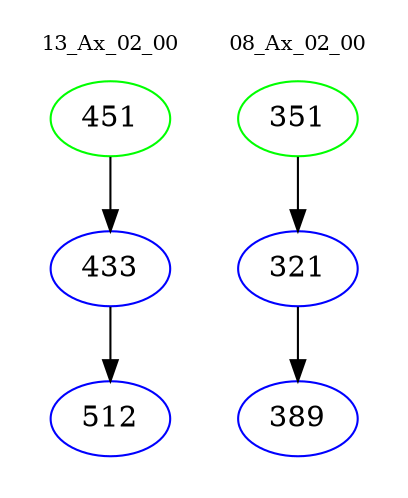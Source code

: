 digraph{
subgraph cluster_0 {
color = white
label = "13_Ax_02_00";
fontsize=10;
T0_451 [label="451", color="green"]
T0_451 -> T0_433 [color="black"]
T0_433 [label="433", color="blue"]
T0_433 -> T0_512 [color="black"]
T0_512 [label="512", color="blue"]
}
subgraph cluster_1 {
color = white
label = "08_Ax_02_00";
fontsize=10;
T1_351 [label="351", color="green"]
T1_351 -> T1_321 [color="black"]
T1_321 [label="321", color="blue"]
T1_321 -> T1_389 [color="black"]
T1_389 [label="389", color="blue"]
}
}

